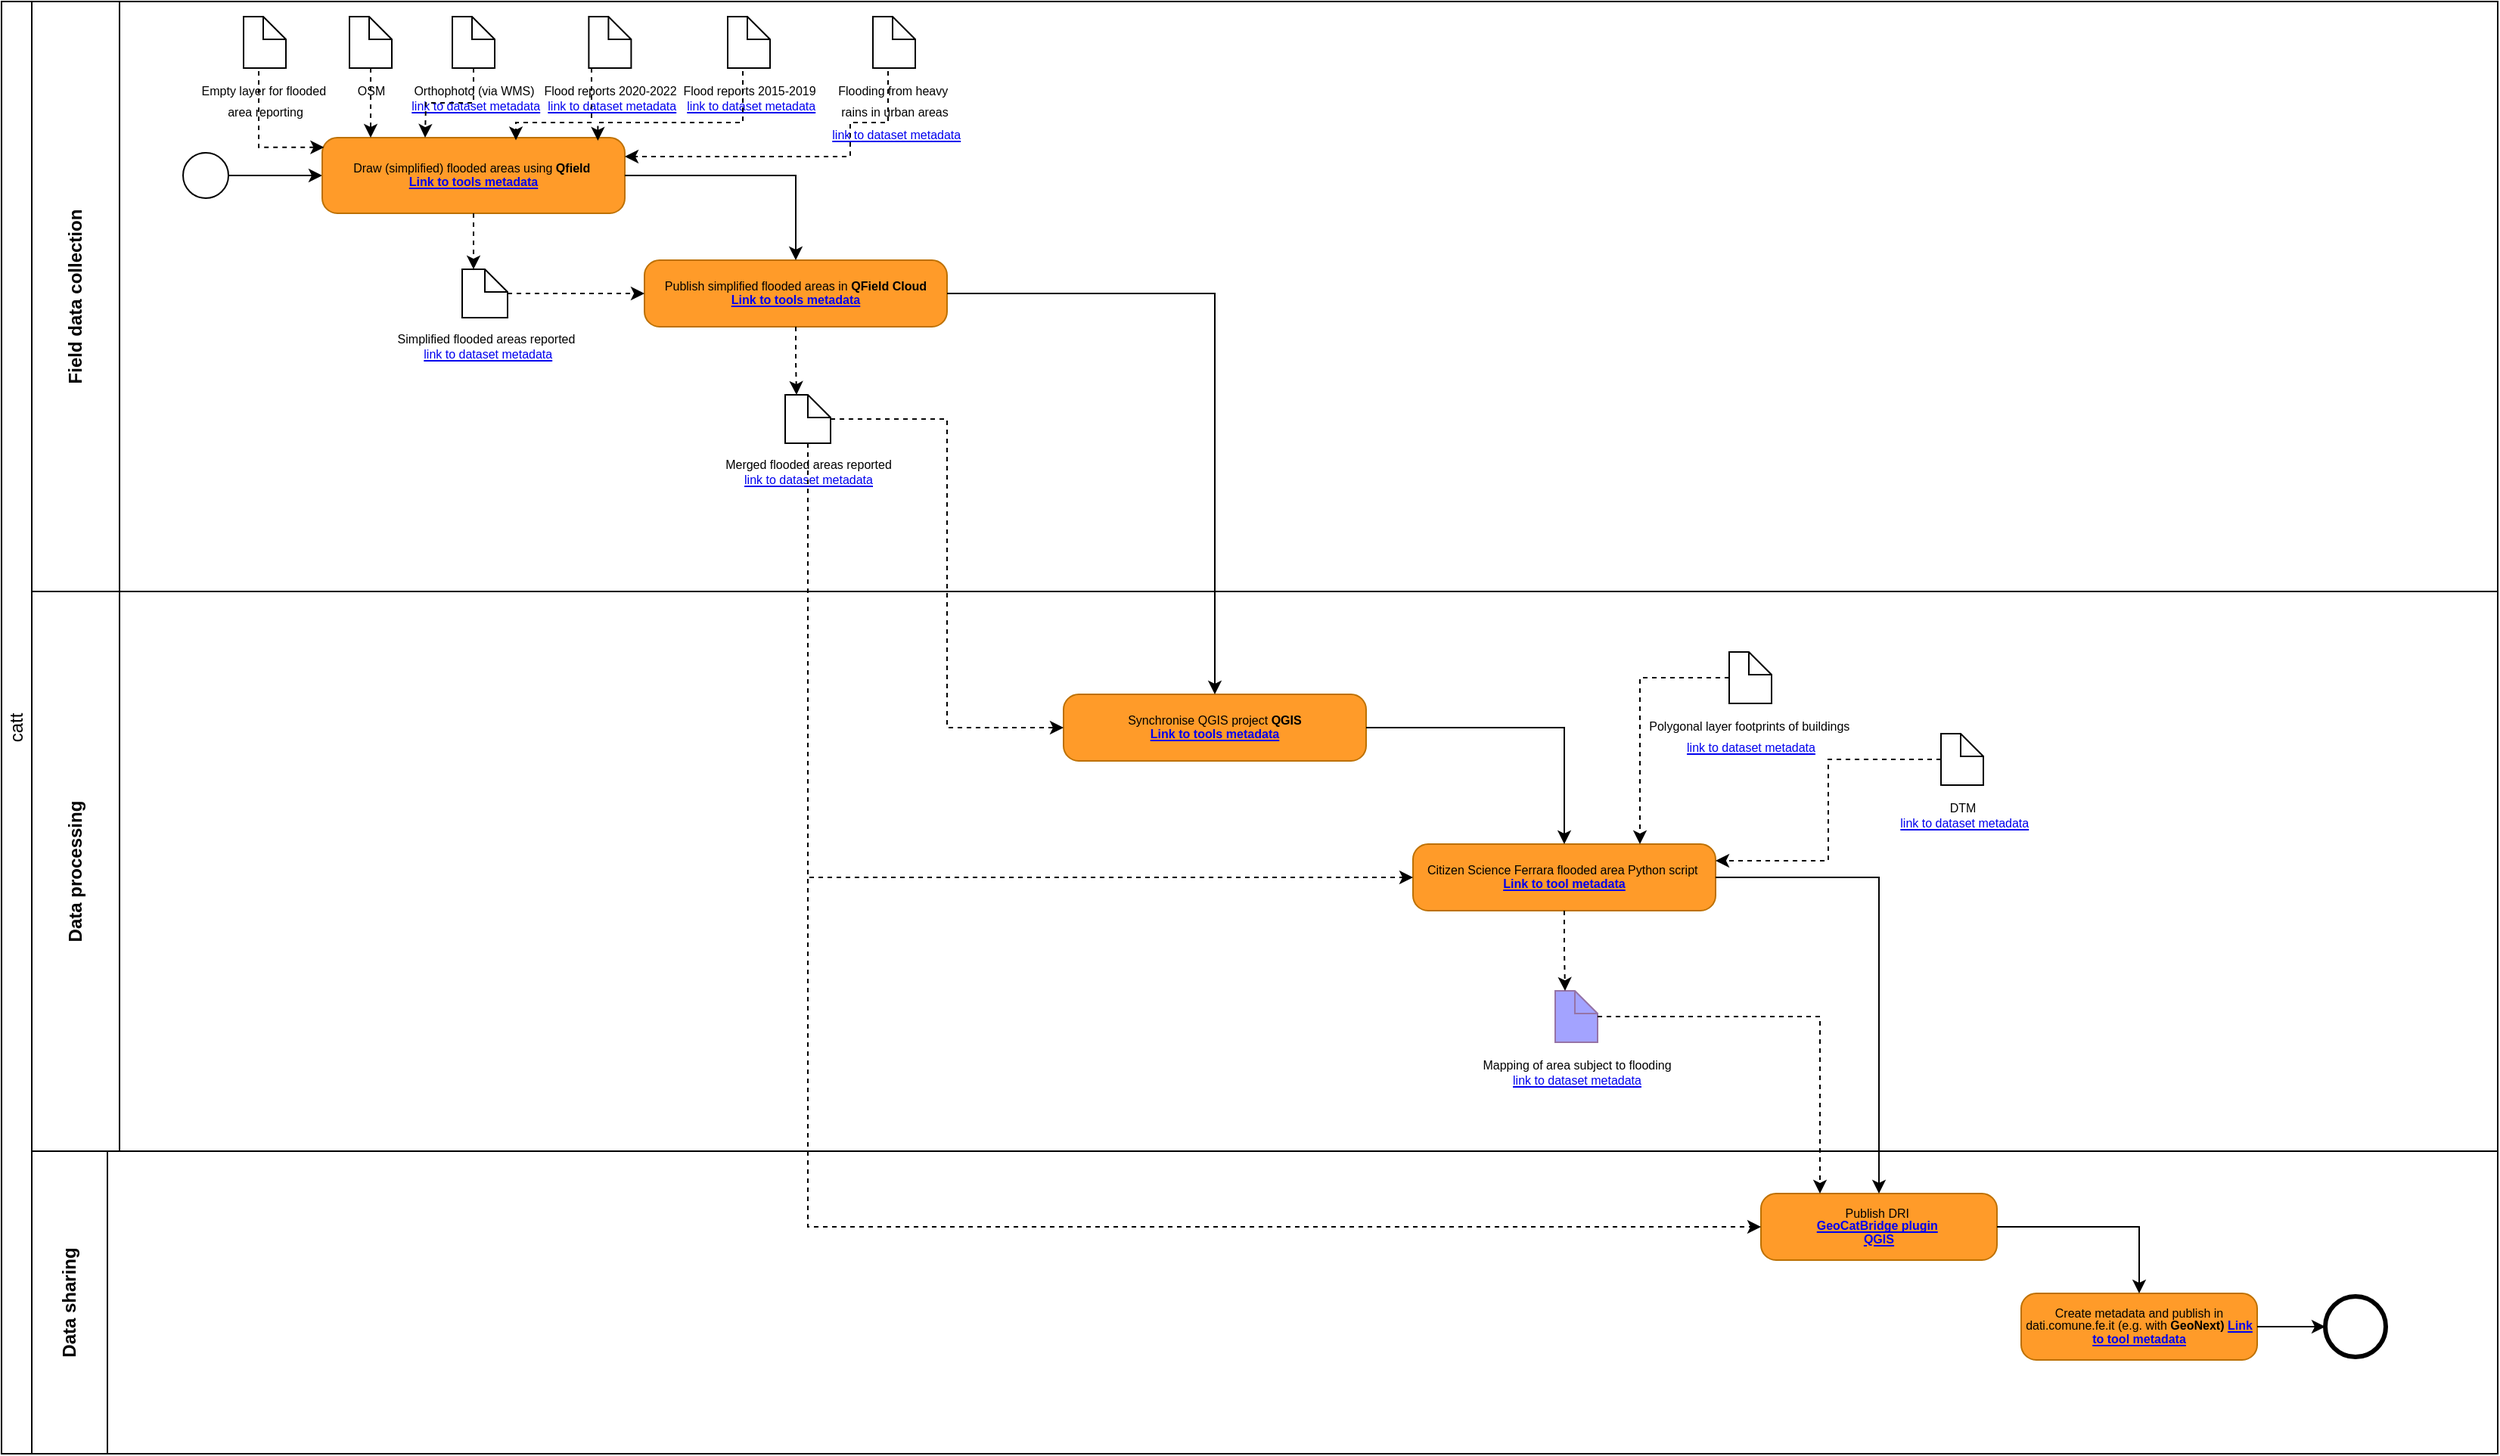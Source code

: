 <mxfile version="26.0.16">
  <diagram name="FE_CS_Floods" id="Fl7lTP8CgrJQdIfu86Pg">
    <mxGraphModel grid="1" page="1" gridSize="10" guides="1" tooltips="1" connect="1" arrows="1" fold="1" pageScale="1" pageWidth="3300" pageHeight="4681" math="0" shadow="0">
      <root>
        <mxCell id="SzkD9skeZVJdTODsGsiK-0" />
        <mxCell id="SzkD9skeZVJdTODsGsiK-1" parent="SzkD9skeZVJdTODsGsiK-0" />
        <mxCell id="SzkD9skeZVJdTODsGsiK-2" value="catt" style="swimlane;html=1;childLayout=stackLayout;resizeParent=1;resizeParentMax=0;horizontal=0;startSize=20;horizontalStack=0;whiteSpace=wrap;fontStyle=0" vertex="1" parent="SzkD9skeZVJdTODsGsiK-1">
          <mxGeometry x="50" y="-4390" width="1650" height="960" as="geometry">
            <mxRectangle x="99" y="-2240" width="40" height="50" as="alternateBounds" />
          </mxGeometry>
        </mxCell>
        <mxCell id="SzkD9skeZVJdTODsGsiK-3" value="Field data collection" style="swimlane;html=1;startSize=58;horizontal=0;whiteSpace=wrap;" vertex="1" parent="SzkD9skeZVJdTODsGsiK-2">
          <mxGeometry x="20" width="1630" height="390" as="geometry">
            <mxRectangle x="20" width="1133" height="30" as="alternateBounds" />
          </mxGeometry>
        </mxCell>
        <mxCell id="SzkD9skeZVJdTODsGsiK-4" style="edgeStyle=orthogonalEdgeStyle;rounded=0;orthogonalLoop=1;jettySize=auto;html=1;entryX=0;entryY=0.5;entryDx=0;entryDy=0;entryPerimeter=0;" edge="1" parent="SzkD9skeZVJdTODsGsiK-3" source="SzkD9skeZVJdTODsGsiK-5" target="SzkD9skeZVJdTODsGsiK-6">
          <mxGeometry relative="1" as="geometry">
            <mxPoint x="120" y="284" as="targetPoint" />
          </mxGeometry>
        </mxCell>
        <mxCell id="SzkD9skeZVJdTODsGsiK-5" value="" style="points=[[0.145,0.145,0],[0.5,0,0],[0.855,0.145,0],[1,0.5,0],[0.855,0.855,0],[0.5,1,0],[0.145,0.855,0],[0,0.5,0]];shape=mxgraph.bpmn.event;html=1;verticalLabelPosition=bottom;labelBackgroundColor=#ffffff;verticalAlign=top;align=center;perimeter=ellipsePerimeter;outlineConnect=0;aspect=fixed;outline=standard;symbol=general;" vertex="1" parent="SzkD9skeZVJdTODsGsiK-3">
          <mxGeometry x="100" y="100" width="30" height="30" as="geometry" />
        </mxCell>
        <mxCell id="SzkD9skeZVJdTODsGsiK-6" value="&lt;h6 style=&quot;line-height: 100%;&quot;&gt;&lt;span style=&quot;font-weight: normal;&quot;&gt;&lt;font face=&quot;Arial&quot;&gt;&lt;span style=&quot;font-size: 8px;&quot;&gt;Draw (simplified) flooded areas using&lt;/span&gt;&lt;/font&gt;&amp;nbsp;&lt;/span&gt;&lt;span style=&quot;font-size: 8.04px;&quot;&gt;Qfield&amp;nbsp;&lt;br&gt;&lt;/span&gt;&lt;font color=&quot;#ff0000&quot;&gt;&lt;a href=&quot;https://usage.geocat.live/catalogue/srv/eng/catalog.search#/metadata/2d239512-faaa-4024-8c0f-ac369fbeb404&quot;&gt;Link to tools metadata&lt;/a&gt;&lt;/font&gt;&lt;/h6&gt;" style="points=[[0.25,0,0],[0.5,0,0],[0.75,0,0],[1,0.25,0],[1,0.5,0],[1,0.75,0],[0.75,1,0],[0.5,1,0],[0.25,1,0],[0,0.75,0],[0,0.5,0],[0,0.25,0]];shape=mxgraph.bpmn.task;whiteSpace=wrap;rectStyle=rounded;size=10;html=1;container=1;expand=0;collapsible=0;taskMarker=abstract;fillColor=#ff9b29;fontColor=#000000;strokeColor=#BD7000;" vertex="1" parent="SzkD9skeZVJdTODsGsiK-3">
          <mxGeometry x="192" y="90" width="200" height="50" as="geometry" />
        </mxCell>
        <UserObject label="&lt;div style=&quot;line-height: 100%;&quot;&gt;&lt;div style=&quot;line-height: 100%;&quot;&gt;&lt;div style=&quot;line-height: 100%;&quot;&gt;&lt;span style=&quot;font-size: 8px;&quot;&gt;Simplified flooded areas reported&lt;/span&gt;&lt;br&gt;&lt;/div&gt;&lt;/div&gt;&lt;div style=&quot;font-size: 8px; line-height: 100%;&quot;&gt;&lt;span style=&quot;font-family: Arial; background-color: initial;&quot;&gt;&amp;nbsp;&lt;/span&gt;&lt;a href=&quot;https://usage.geocat.live/catalogue/srv/eng/catalog.search#/metadata/2b147d2f-44ad-4a7f-a017-ba9abe6d4aa5&quot; style=&quot;font-family: Arial; background-color: initial;&quot;&gt;link to dataset metadata&lt;/a&gt;&lt;br&gt;&lt;/div&gt;&lt;/div&gt;" id="SzkD9skeZVJdTODsGsiK-7">
          <mxCell style="shape=mxgraph.bpmn.data;labelPosition=center;verticalLabelPosition=bottom;align=center;verticalAlign=top;size=15;html=1;" vertex="1" parent="SzkD9skeZVJdTODsGsiK-3">
            <mxGeometry x="284.5" y="177" width="30" height="32" as="geometry" />
          </mxCell>
        </UserObject>
        <mxCell id="SzkD9skeZVJdTODsGsiK-8" style="edgeStyle=orthogonalEdgeStyle;rounded=0;orthogonalLoop=1;jettySize=auto;html=1;entryX=0;entryY=0;entryDx=7.5;entryDy=0;entryPerimeter=0;dashed=1;" edge="1" parent="SzkD9skeZVJdTODsGsiK-3" source="SzkD9skeZVJdTODsGsiK-6" target="SzkD9skeZVJdTODsGsiK-7">
          <mxGeometry relative="1" as="geometry" />
        </mxCell>
        <UserObject label="&lt;div style=&quot;&quot;&gt;&lt;div style=&quot;&quot;&gt;&lt;font face=&quot;Arial&quot;&gt;&lt;span style=&quot;font-size: 8px;&quot;&gt;Empty layer for flooded&amp;nbsp;&lt;/span&gt;&lt;/font&gt;&lt;/div&gt;&lt;div style=&quot;&quot;&gt;&lt;font face=&quot;Arial&quot;&gt;&lt;span style=&quot;font-size: 8px;&quot;&gt;area reporting&lt;/span&gt;&lt;/font&gt;&lt;/div&gt;&lt;/div&gt;" id="SzkD9skeZVJdTODsGsiK-9">
          <mxCell style="shape=mxgraph.bpmn.data;labelPosition=center;verticalLabelPosition=bottom;align=center;verticalAlign=top;size=15;html=1;" vertex="1" parent="SzkD9skeZVJdTODsGsiK-3">
            <mxGeometry x="140" y="10" width="28" height="34" as="geometry" />
          </mxCell>
        </UserObject>
        <mxCell id="SzkD9skeZVJdTODsGsiK-10" style="edgeStyle=orthogonalEdgeStyle;rounded=0;orthogonalLoop=1;jettySize=auto;html=1;entryX=0.006;entryY=0.128;entryDx=0;entryDy=0;entryPerimeter=0;dashed=1;exitX=0.5;exitY=1;exitDx=0;exitDy=0;exitPerimeter=0;" edge="1" parent="SzkD9skeZVJdTODsGsiK-3" source="SzkD9skeZVJdTODsGsiK-9" target="SzkD9skeZVJdTODsGsiK-6">
          <mxGeometry relative="1" as="geometry">
            <Array as="points">
              <mxPoint x="150" y="44" />
              <mxPoint x="150" y="96" />
            </Array>
          </mxGeometry>
        </mxCell>
        <UserObject label="&lt;div style=&quot;line-height: 100%;&quot;&gt;&lt;div style=&quot;line-height: 100%;&quot;&gt;&lt;div style=&quot;line-height: 100%;&quot;&gt;&lt;span style=&quot;font-size: 8px;&quot;&gt;Merged flooded areas reported&lt;/span&gt;&lt;br&gt;&lt;/div&gt;&lt;/div&gt;&lt;div style=&quot;font-size: 8px; line-height: 100%;&quot;&gt;&lt;a href=&quot;https://usage.geocat.live/catalogue/srv/eng/catalog.search#/metadata/2b147d2f-44ad-4a7f-a017-ba9abe6d4aa5&quot; style=&quot;font-family: Arial; background-color: initial;&quot;&gt;link to dataset metadata&lt;/a&gt;&lt;br&gt;&lt;/div&gt;&lt;/div&gt;" id="SzkD9skeZVJdTODsGsiK-27">
          <mxCell style="shape=mxgraph.bpmn.data;labelPosition=center;verticalLabelPosition=bottom;align=center;verticalAlign=top;size=15;html=1;" vertex="1" parent="SzkD9skeZVJdTODsGsiK-3">
            <mxGeometry x="498" y="260" width="30" height="32" as="geometry" />
          </mxCell>
        </UserObject>
        <UserObject label="&lt;div style=&quot;&quot;&gt;&lt;div style=&quot;&quot;&gt;&lt;font face=&quot;Arial&quot;&gt;&lt;span style=&quot;font-size: 8px;&quot;&gt;Orthophoto (via WMS)&lt;/span&gt;&lt;/font&gt;&lt;br&gt;&lt;/div&gt;&lt;div style=&quot;font-size: 8px;&quot;&gt;&lt;font face=&quot;Arial&quot; style=&quot;font-size: 8px;&quot;&gt;&amp;nbsp;&lt;a href=&quot;https://usage.geocat.live/catalogue/srv/ita/catalog.search#/metadata/f4e9f405-5fbb-4e82-af15-d8045c14c89a&quot;&gt;link to dataset metadata&lt;/a&gt;&lt;/font&gt;&lt;/div&gt;&lt;/div&gt;" id="74SUNnzkTKtyADVK5N_D-0">
          <mxCell style="shape=mxgraph.bpmn.data;labelPosition=center;verticalLabelPosition=bottom;align=center;verticalAlign=top;size=15;html=1;" vertex="1" parent="SzkD9skeZVJdTODsGsiK-3">
            <mxGeometry x="278" y="10" width="28" height="34" as="geometry" />
          </mxCell>
        </UserObject>
        <mxCell id="74SUNnzkTKtyADVK5N_D-1" style="edgeStyle=orthogonalEdgeStyle;rounded=0;orthogonalLoop=1;jettySize=auto;html=1;dashed=1;exitX=0.5;exitY=1;exitDx=0;exitDy=0;exitPerimeter=0;" edge="1" parent="SzkD9skeZVJdTODsGsiK-3" source="74SUNnzkTKtyADVK5N_D-0">
          <mxGeometry relative="1" as="geometry">
            <mxPoint x="260" y="90" as="targetPoint" />
          </mxGeometry>
        </mxCell>
        <mxCell id="74SUNnzkTKtyADVK5N_D-13" value="&lt;h6 style=&quot;line-height: 100%;&quot;&gt;&lt;font face=&quot;Arial&quot; style=&quot;&quot;&gt;&lt;span style=&quot;font-size: 8px;&quot;&gt;&lt;span style=&quot;font-weight: normal;&quot;&gt;Publish DRI&amp;nbsp;&lt;br&gt;&lt;/span&gt;&lt;a href=&quot;https://usage.geocat.live/catalogue/srv/ita/catalog.search#/metadata/547e29bd-4d1b-43d2-9be4-fba6f09ac14c&quot;&gt;GeoCatBridge plugin&lt;/a&gt;&amp;nbsp;&lt;br&gt;&lt;/span&gt;&lt;/font&gt;&lt;span style=&quot;font-size: 8.04px;&quot;&gt;&lt;a href=&quot;https://usage.geocat.live/catalogue/srv/ita/catalog.search#/metadata/2dccbea6-8c1f-4402-af6d-78382cc6e8a1&quot;&gt;QGIS&lt;/a&gt;&lt;/span&gt;&lt;/h6&gt;" style="points=[[0.25,0,0],[0.5,0,0],[0.75,0,0],[1,0.25,0],[1,0.5,0],[1,0.75,0],[0.75,1,0],[0.5,1,0],[0.25,1,0],[0,0.75,0],[0,0.5,0],[0,0.25,0]];shape=mxgraph.bpmn.task;whiteSpace=wrap;rectStyle=rounded;size=10;html=1;container=1;expand=0;collapsible=0;taskMarker=abstract;fillColor=#ff9b29;fontColor=#000000;strokeColor=#BD7000;" vertex="1" parent="SzkD9skeZVJdTODsGsiK-3">
          <mxGeometry x="1143" y="788" width="156" height="44" as="geometry" />
        </mxCell>
        <mxCell id="74SUNnzkTKtyADVK5N_D-16" style="edgeStyle=orthogonalEdgeStyle;rounded=0;orthogonalLoop=1;jettySize=auto;html=1;entryX=0;entryY=0.5;entryDx=0;entryDy=0;entryPerimeter=0;exitX=0.5;exitY=1;exitDx=0;exitDy=0;exitPerimeter=0;dashed=1;" edge="1" parent="SzkD9skeZVJdTODsGsiK-3" source="SzkD9skeZVJdTODsGsiK-27" target="74SUNnzkTKtyADVK5N_D-13">
          <mxGeometry relative="1" as="geometry" />
        </mxCell>
        <mxCell id="74SUNnzkTKtyADVK5N_D-19" value="" style="points=[[0.145,0.145,0],[0.5,0,0],[0.855,0.145,0],[1,0.5,0],[0.855,0.855,0],[0.5,1,0],[0.145,0.855,0],[0,0.5,0]];shape=mxgraph.bpmn.event;html=1;verticalLabelPosition=bottom;labelBackgroundColor=#ffffff;verticalAlign=top;align=center;perimeter=ellipsePerimeter;outlineConnect=0;aspect=fixed;outline=end;symbol=terminate2;" vertex="1" parent="SzkD9skeZVJdTODsGsiK-3">
          <mxGeometry x="1516" y="856" width="40" height="40" as="geometry" />
        </mxCell>
        <UserObject label="&lt;div style=&quot;&quot;&gt;&lt;div style=&quot;&quot;&gt;&lt;font face=&quot;Arial&quot;&gt;&lt;span style=&quot;font-size: 8px;&quot;&gt;OSM&lt;/span&gt;&lt;/font&gt;&lt;/div&gt;&lt;/div&gt;" id="74SUNnzkTKtyADVK5N_D-2">
          <mxCell style="shape=mxgraph.bpmn.data;labelPosition=center;verticalLabelPosition=bottom;align=center;verticalAlign=top;size=15;html=1;" vertex="1" parent="SzkD9skeZVJdTODsGsiK-3">
            <mxGeometry x="210" y="10" width="28" height="34" as="geometry" />
          </mxCell>
        </UserObject>
        <mxCell id="74SUNnzkTKtyADVK5N_D-3" style="edgeStyle=orthogonalEdgeStyle;rounded=0;orthogonalLoop=1;jettySize=auto;html=1;entryX=0.5;entryY=0;entryDx=0;entryDy=0;entryPerimeter=0;dashed=1;exitX=0.5;exitY=1;exitDx=0;exitDy=0;exitPerimeter=0;" edge="1" parent="SzkD9skeZVJdTODsGsiK-3" source="74SUNnzkTKtyADVK5N_D-2">
          <mxGeometry relative="1" as="geometry">
            <mxPoint x="224" y="90" as="targetPoint" />
          </mxGeometry>
        </mxCell>
        <UserObject label="&lt;div style=&quot;&quot;&gt;&lt;div style=&quot;&quot;&gt;&lt;font face=&quot;Arial&quot;&gt;&lt;span style=&quot;font-size: 8px;&quot;&gt;Flood reports 2020-2022&lt;/span&gt;&lt;/font&gt;&lt;br&gt;&lt;/div&gt;&lt;div style=&quot;font-size: 8px;&quot;&gt;&lt;font face=&quot;Arial&quot; style=&quot;font-size: 8px;&quot;&gt;&amp;nbsp;&lt;a href=&quot;https://usage.geocat.live/catalogue/srv/ita/catalog.search#/metadata/e8f53bfc-6b4f-4607-a69c-a5670a60ada8&quot;&gt;link to dataset metadata&lt;/a&gt;&lt;/font&gt;&lt;/div&gt;&lt;/div&gt;" id="pdKRyIEJhpnBWiq7Z5HK-0">
          <mxCell style="shape=mxgraph.bpmn.data;labelPosition=center;verticalLabelPosition=bottom;align=center;verticalAlign=top;size=15;html=1;" vertex="1" parent="SzkD9skeZVJdTODsGsiK-3">
            <mxGeometry x="368.2" y="10" width="28" height="34" as="geometry" />
          </mxCell>
        </UserObject>
        <mxCell id="pdKRyIEJhpnBWiq7Z5HK-1" style="edgeStyle=orthogonalEdgeStyle;rounded=0;orthogonalLoop=1;jettySize=auto;html=1;dashed=1;entryX=0.789;entryY=0.034;entryDx=0;entryDy=0;entryPerimeter=0;" edge="1" parent="SzkD9skeZVJdTODsGsiK-3" source="pdKRyIEJhpnBWiq7Z5HK-0">
          <mxGeometry relative="1" as="geometry">
            <mxPoint x="320.0" y="91.7" as="targetPoint" />
            <Array as="points">
              <mxPoint x="370" y="80" />
              <mxPoint x="320" y="80" />
            </Array>
          </mxGeometry>
        </mxCell>
        <UserObject label="&lt;div style=&quot;&quot;&gt;&lt;div style=&quot;&quot;&gt;&lt;font face=&quot;Arial&quot;&gt;&lt;span style=&quot;font-size: 8px;&quot;&gt;Flood reports 2015-2019&lt;/span&gt;&lt;/font&gt;&lt;br&gt;&lt;/div&gt;&lt;div style=&quot;font-size: 8px;&quot;&gt;&lt;font face=&quot;Arial&quot; style=&quot;font-size: 8px;&quot;&gt;&amp;nbsp;&lt;a href=&quot;https://usage.geocat.live/catalogue/srv/ita/catalog.search#/metadata/dc92bc51-6824-42bc-857b-8742bdd8a42b&quot;&gt;link to dataset metadata&lt;/a&gt;&lt;/font&gt;&lt;/div&gt;&lt;/div&gt;" id="pdKRyIEJhpnBWiq7Z5HK-4">
          <mxCell style="shape=mxgraph.bpmn.data;labelPosition=center;verticalLabelPosition=bottom;align=center;verticalAlign=top;size=15;html=1;" vertex="1" parent="SzkD9skeZVJdTODsGsiK-3">
            <mxGeometry x="460" y="10" width="28" height="34" as="geometry" />
          </mxCell>
        </UserObject>
        <mxCell id="pdKRyIEJhpnBWiq7Z5HK-5" style="edgeStyle=orthogonalEdgeStyle;rounded=0;orthogonalLoop=1;jettySize=auto;html=1;dashed=1;entryX=0.911;entryY=0.04;entryDx=0;entryDy=0;entryPerimeter=0;exitX=0.5;exitY=1;exitDx=0;exitDy=0;exitPerimeter=0;" edge="1" parent="SzkD9skeZVJdTODsGsiK-3" source="pdKRyIEJhpnBWiq7Z5HK-4" target="SzkD9skeZVJdTODsGsiK-6">
          <mxGeometry relative="1" as="geometry">
            <mxPoint x="444.5" y="92" as="targetPoint" />
            <Array as="points">
              <mxPoint x="470" y="44" />
              <mxPoint x="470" y="80" />
              <mxPoint x="374" y="80" />
            </Array>
          </mxGeometry>
        </mxCell>
        <UserObject label="&lt;div style=&quot;&quot;&gt;&lt;div style=&quot;&quot;&gt;&lt;span style=&quot;background-color: initial; font-size: 8px;&quot;&gt;&lt;font face=&quot;Arial&quot;&gt;Flooding from heavy&amp;nbsp;&lt;/font&gt;&lt;/span&gt;&lt;/div&gt;&lt;div style=&quot;&quot;&gt;&lt;span style=&quot;background-color: initial; font-size: 8px;&quot;&gt;&lt;font face=&quot;Arial&quot;&gt;rains in urban areas&lt;/font&gt;&lt;/span&gt;&lt;/div&gt;&lt;div style=&quot;&quot;&gt;&lt;span style=&quot;font-size: 8px; font-family: Arial; background-color: initial;&quot;&gt;&amp;nbsp;&lt;/span&gt;&lt;a href=&quot;https://usage.geocat.live/catalogue/srv/ita/catalog.search#/metadata/a2831652-6de6-42a9-8cfa-83f0ad1f39d8&quot; style=&quot;font-size: 8px; font-family: Arial; background-color: initial;&quot;&gt;link to dataset metadata&lt;/a&gt;&lt;br&gt;&lt;/div&gt;&lt;/div&gt;" id="pdKRyIEJhpnBWiq7Z5HK-6">
          <mxCell style="shape=mxgraph.bpmn.data;labelPosition=center;verticalLabelPosition=bottom;align=center;verticalAlign=top;size=15;html=1;" vertex="1" parent="SzkD9skeZVJdTODsGsiK-3">
            <mxGeometry x="556" y="10" width="28" height="34" as="geometry" />
          </mxCell>
        </UserObject>
        <mxCell id="pdKRyIEJhpnBWiq7Z5HK-7" style="edgeStyle=orthogonalEdgeStyle;rounded=0;orthogonalLoop=1;jettySize=auto;html=1;dashed=1;exitX=0.5;exitY=1;exitDx=0;exitDy=0;exitPerimeter=0;entryX=1;entryY=0.25;entryDx=0;entryDy=0;entryPerimeter=0;" edge="1" parent="SzkD9skeZVJdTODsGsiK-3" source="pdKRyIEJhpnBWiq7Z5HK-6" target="SzkD9skeZVJdTODsGsiK-6">
          <mxGeometry relative="1" as="geometry">
            <mxPoint x="470" y="110" as="targetPoint" />
            <Array as="points">
              <mxPoint x="566" y="44" />
              <mxPoint x="566" y="80" />
              <mxPoint x="541" y="80" />
              <mxPoint x="541" y="103" />
            </Array>
          </mxGeometry>
        </mxCell>
        <mxCell id="SzkD9skeZVJdTODsGsiK-34" value="&lt;div&gt;Data processing&lt;/div&gt;" style="swimlane;html=1;startSize=58;horizontal=0;autosize=0;fixedWidth=0;whiteSpace=wrap;" vertex="1" parent="SzkD9skeZVJdTODsGsiK-2">
          <mxGeometry x="20" y="390" width="1630" height="370" as="geometry" />
        </mxCell>
        <mxCell id="jW8SsWcP30lV7KbBp710-4" value="&lt;h6 style=&quot;line-height: 100%;&quot;&gt;&lt;span style=&quot;font-weight: normal;&quot;&gt;&lt;font face=&quot;Arial&quot;&gt;&lt;span style=&quot;font-size: 8px;&quot;&gt;Synchronise QGIS project&lt;/span&gt;&lt;/font&gt;&amp;nbsp;&lt;/span&gt;&lt;span style=&quot;font-size: 8.04px;&quot;&gt;QGIS &lt;br&gt;&lt;/span&gt;&lt;font color=&quot;#ff0000&quot;&gt;&lt;a href=&quot;https://usage.geocat.live/catalogue/srv/ita/catalog.search#/metadata/2d239512-faaa-4024-8c0f-ac369fbeb404&quot;&gt;Link to tools metadata&lt;/a&gt;&lt;/font&gt;&lt;/h6&gt;" style="points=[[0.25,0,0],[0.5,0,0],[0.75,0,0],[1,0.25,0],[1,0.5,0],[1,0.75,0],[0.75,1,0],[0.5,1,0],[0.25,1,0],[0,0.75,0],[0,0.5,0],[0,0.25,0]];shape=mxgraph.bpmn.task;whiteSpace=wrap;rectStyle=rounded;size=10;html=1;container=1;expand=0;collapsible=0;taskMarker=abstract;fillColor=#ff9b29;fontColor=#000000;strokeColor=#BD7000;" vertex="1" parent="SzkD9skeZVJdTODsGsiK-34">
          <mxGeometry x="682" y="68" width="200" height="44" as="geometry" />
        </mxCell>
        <mxCell id="74SUNnzkTKtyADVK5N_D-4" value="&lt;h6 style=&quot;line-height: 100%;&quot;&gt;&lt;span style=&quot;background-color: initial; font-size: 8px; font-weight: 400;&quot;&gt;&lt;font face=&quot;Arial&quot;&gt;Citizen Science Ferrara flooded area Python script&amp;nbsp;&lt;/font&gt;&lt;/span&gt;&lt;span style=&quot;font-weight: normal;&quot;&gt;&lt;font face=&quot;Arial&quot;&gt;&lt;span style=&quot;font-size: 8px;&quot;&gt;&lt;br&gt;&lt;/span&gt;&lt;/font&gt;&lt;/span&gt;&lt;font color=&quot;#ff0000&quot;&gt;&lt;a href=&quot;https://usage.geocat.live/catalogue/srv/ita/catalog.search#/metadata/78cf7716-e521-441e-92b5-87f6fe86c5f0&quot;&gt;Link to tool metadata&lt;/a&gt;&lt;/font&gt;&lt;/h6&gt;" style="points=[[0.25,0,0],[0.5,0,0],[0.75,0,0],[1,0.25,0],[1,0.5,0],[1,0.75,0],[0.75,1,0],[0.5,1,0],[0.25,1,0],[0,0.75,0],[0,0.5,0],[0,0.25,0]];shape=mxgraph.bpmn.task;whiteSpace=wrap;rectStyle=rounded;size=10;html=1;container=1;expand=0;collapsible=0;taskMarker=abstract;fillColor=#ff9b29;fontColor=#000000;strokeColor=#BD7000;" vertex="1" parent="SzkD9skeZVJdTODsGsiK-34">
          <mxGeometry x="913" y="167" width="200" height="44" as="geometry" />
        </mxCell>
        <mxCell id="74SUNnzkTKtyADVK5N_D-5" style="edgeStyle=orthogonalEdgeStyle;rounded=0;orthogonalLoop=1;jettySize=auto;html=1;entryX=0.5;entryY=0;entryDx=0;entryDy=0;entryPerimeter=0;" edge="1" parent="SzkD9skeZVJdTODsGsiK-34" source="jW8SsWcP30lV7KbBp710-4" target="74SUNnzkTKtyADVK5N_D-4">
          <mxGeometry relative="1" as="geometry" />
        </mxCell>
        <UserObject label="&lt;div style=&quot;&quot;&gt;&lt;div style=&quot;&quot;&gt;&lt;font face=&quot;Arial&quot;&gt;&lt;span style=&quot;font-size: 8px;&quot;&gt;Polygonal layer footprints of buildings&lt;/span&gt;&lt;/font&gt;&lt;b style=&quot;font-size: 8px; font-family: Arial; background-color: initial;&quot;&gt;&lt;font color=&quot;#ff0000&quot;&gt;&amp;nbsp;&lt;/font&gt;&lt;/b&gt;&lt;/div&gt;&lt;div style=&quot;&quot;&gt;&lt;a style=&quot;font-size: 8px; font-family: Arial; background-color: initial;&quot; href=&quot;https://usage.geocat.live/catalogue/srv/ita/catalog.search#/metadata/4a561dec-b977-4bb1-a5e3-6743c8e98fcd&quot;&gt;link to dataset metadata&lt;/a&gt;&lt;/div&gt;&lt;/div&gt;" id="74SUNnzkTKtyADVK5N_D-6">
          <mxCell style="shape=mxgraph.bpmn.data;labelPosition=center;verticalLabelPosition=bottom;align=center;verticalAlign=top;size=15;html=1;" vertex="1" parent="SzkD9skeZVJdTODsGsiK-34">
            <mxGeometry x="1122" y="40" width="28" height="34" as="geometry" />
          </mxCell>
        </UserObject>
        <mxCell id="74SUNnzkTKtyADVK5N_D-7" style="edgeStyle=orthogonalEdgeStyle;rounded=0;orthogonalLoop=1;jettySize=auto;html=1;entryX=0.75;entryY=0;entryDx=0;entryDy=0;entryPerimeter=0;dashed=1;" edge="1" parent="SzkD9skeZVJdTODsGsiK-34" source="74SUNnzkTKtyADVK5N_D-6" target="74SUNnzkTKtyADVK5N_D-4">
          <mxGeometry relative="1" as="geometry" />
        </mxCell>
        <UserObject label="&lt;div style=&quot;&quot;&gt;&lt;div style=&quot;&quot;&gt;&lt;font face=&quot;Arial&quot;&gt;&lt;span style=&quot;font-size: 8px;&quot;&gt;Mapping of area subject to flooding&lt;/span&gt;&lt;/font&gt;&lt;/div&gt;&lt;div style=&quot;font-size: 8px;&quot;&gt;&lt;font face=&quot;Arial&quot; style=&quot;font-size: 8px;&quot;&gt;&lt;a href=&quot;https://usage.geocat.live/catalogue/srv/ita/catalog.search#/metadata/e68fc0f1-f55a-4578-9797-4898eac8ae4c&quot;&gt;link to dataset metadata&lt;/a&gt;&lt;/font&gt;&lt;/div&gt;&lt;/div&gt;" id="74SUNnzkTKtyADVK5N_D-8">
          <mxCell style="shape=mxgraph.bpmn.data;labelPosition=center;verticalLabelPosition=bottom;align=center;verticalAlign=top;size=15;html=1;fillColor=#A3A3FF;strokeColor=#9673a6;" vertex="1" parent="SzkD9skeZVJdTODsGsiK-34">
            <mxGeometry x="1007" y="264" width="28" height="34" as="geometry" />
          </mxCell>
        </UserObject>
        <UserObject label="&lt;div style=&quot;&quot;&gt;&lt;div style=&quot;&quot;&gt;&lt;font face=&quot;Arial&quot;&gt;&lt;span style=&quot;font-size: 8px;&quot;&gt;DTM&lt;/span&gt;&lt;/font&gt;&lt;br&gt;&lt;/div&gt;&lt;div style=&quot;font-size: 8px;&quot;&gt;&lt;font face=&quot;Arial&quot; style=&quot;font-size: 8px;&quot;&gt;&amp;nbsp;&lt;a href=&quot;https://usage.geocat.live/catalogue/srv/ita/catalog.search#/metadata/2572fd30-294f-4350-85aa-bac6de8d7ad1&quot;&gt;link to dataset metadata&lt;/a&gt;&lt;/font&gt;&lt;/div&gt;&lt;/div&gt;" id="74SUNnzkTKtyADVK5N_D-9">
          <mxCell style="shape=mxgraph.bpmn.data;labelPosition=center;verticalLabelPosition=bottom;align=center;verticalAlign=top;size=15;html=1;" vertex="1" parent="SzkD9skeZVJdTODsGsiK-34">
            <mxGeometry x="1262" y="94" width="28" height="34" as="geometry" />
          </mxCell>
        </UserObject>
        <mxCell id="74SUNnzkTKtyADVK5N_D-10" style="edgeStyle=orthogonalEdgeStyle;rounded=0;orthogonalLoop=1;jettySize=auto;html=1;entryX=1;entryY=0.25;entryDx=0;entryDy=0;entryPerimeter=0;dashed=1;" edge="1" parent="SzkD9skeZVJdTODsGsiK-34" source="74SUNnzkTKtyADVK5N_D-9" target="74SUNnzkTKtyADVK5N_D-4">
          <mxGeometry relative="1" as="geometry" />
        </mxCell>
        <mxCell id="74SUNnzkTKtyADVK5N_D-11" style="edgeStyle=orthogonalEdgeStyle;rounded=0;orthogonalLoop=1;jettySize=auto;html=1;entryX=0;entryY=0;entryDx=6.5;entryDy=0;entryPerimeter=0;dashed=1;" edge="1" parent="SzkD9skeZVJdTODsGsiK-34" source="74SUNnzkTKtyADVK5N_D-4" target="74SUNnzkTKtyADVK5N_D-8">
          <mxGeometry relative="1" as="geometry" />
        </mxCell>
        <mxCell id="SzkD9skeZVJdTODsGsiK-67" value="Data sharing" style="swimlane;html=1;startSize=50;horizontal=0;whiteSpace=wrap;" vertex="1" parent="SzkD9skeZVJdTODsGsiK-2">
          <mxGeometry x="20" y="760" width="1630" height="200" as="geometry" />
        </mxCell>
        <mxCell id="jW8SsWcP30lV7KbBp710-6" style="edgeStyle=orthogonalEdgeStyle;rounded=0;orthogonalLoop=1;jettySize=auto;html=1;entryX=0;entryY=0.5;entryDx=0;entryDy=0;entryPerimeter=0;dashed=1;" edge="1" parent="SzkD9skeZVJdTODsGsiK-2" source="SzkD9skeZVJdTODsGsiK-27" target="jW8SsWcP30lV7KbBp710-4">
          <mxGeometry relative="1" as="geometry" />
        </mxCell>
        <mxCell id="74SUNnzkTKtyADVK5N_D-14" style="edgeStyle=orthogonalEdgeStyle;rounded=0;orthogonalLoop=1;jettySize=auto;html=1;" edge="1" parent="SzkD9skeZVJdTODsGsiK-2" source="74SUNnzkTKtyADVK5N_D-4" target="74SUNnzkTKtyADVK5N_D-13">
          <mxGeometry relative="1" as="geometry" />
        </mxCell>
        <mxCell id="74SUNnzkTKtyADVK5N_D-15" style="edgeStyle=orthogonalEdgeStyle;rounded=0;orthogonalLoop=1;jettySize=auto;html=1;entryX=0.25;entryY=0;entryDx=0;entryDy=0;entryPerimeter=0;dashed=1;" edge="1" parent="SzkD9skeZVJdTODsGsiK-2" source="74SUNnzkTKtyADVK5N_D-8" target="74SUNnzkTKtyADVK5N_D-13">
          <mxGeometry relative="1" as="geometry" />
        </mxCell>
        <mxCell id="74SUNnzkTKtyADVK5N_D-21" style="edgeStyle=orthogonalEdgeStyle;rounded=0;orthogonalLoop=1;jettySize=auto;html=1;entryX=0;entryY=0.5;entryDx=0;entryDy=0;entryPerimeter=0;exitX=0.5;exitY=1;exitDx=0;exitDy=0;exitPerimeter=0;dashed=1;" edge="1" parent="SzkD9skeZVJdTODsGsiK-2" source="SzkD9skeZVJdTODsGsiK-27" target="74SUNnzkTKtyADVK5N_D-4">
          <mxGeometry relative="1" as="geometry" />
        </mxCell>
        <UserObject label="&lt;h6 style=&quot;line-height: 100%;&quot;&gt;&lt;span style=&quot;font-weight: normal;&quot;&gt;&lt;font face=&quot;Arial&quot;&gt;&lt;span style=&quot;font-size: 8px;&quot;&gt;Publish simplified flooded areas in&lt;/span&gt;&lt;/font&gt;&amp;nbsp;&lt;/span&gt;&lt;span style=&quot;font-size: 8.04px;&quot;&gt;QField Cloud &lt;br&gt;&lt;/span&gt;&lt;font color=&quot;#ff0000&quot;&gt;&lt;a href=&quot;https://usage.geocat.live/catalogue/srv/ita/catalog.search#/metadata/2d239512-faaa-4024-8c0f-ac369fbeb404&quot;&gt;Link to tools metadata&lt;/a&gt;&lt;/font&gt;&lt;/h6&gt;&lt;h6 style=&quot;line-height: 100%;&quot;&gt;&lt;font color=&quot;#ff0000&quot;&gt; &lt;/font&gt;&lt;/h6&gt;" linkTarget="_blank" id="jW8SsWcP30lV7KbBp710-0">
          <mxCell style="points=[[0.25,0,0],[0.5,0,0],[0.75,0,0],[1,0.25,0],[1,0.5,0],[1,0.75,0],[0.75,1,0],[0.5,1,0],[0.25,1,0],[0,0.75,0],[0,0.5,0],[0,0.25,0]];shape=mxgraph.bpmn.task;whiteSpace=wrap;rectStyle=rounded;size=10;html=1;container=1;expand=0;collapsible=0;taskMarker=abstract;fillColor=#ff9b29;fontColor=#000000;strokeColor=#BD7000;" vertex="1" parent="SzkD9skeZVJdTODsGsiK-1">
            <mxGeometry x="475" y="-4219" width="200" height="44" as="geometry" />
          </mxCell>
        </UserObject>
        <mxCell id="SzkD9skeZVJdTODsGsiK-29" style="edgeStyle=orthogonalEdgeStyle;rounded=0;orthogonalLoop=1;jettySize=auto;html=1;entryX=0.5;entryY=0;entryDx=0;entryDy=0;entryPerimeter=0;" edge="1" parent="SzkD9skeZVJdTODsGsiK-1" source="SzkD9skeZVJdTODsGsiK-6" target="jW8SsWcP30lV7KbBp710-0">
          <mxGeometry relative="1" as="geometry">
            <mxPoint x="690" y="-4200" as="targetPoint" />
          </mxGeometry>
        </mxCell>
        <mxCell id="jW8SsWcP30lV7KbBp710-1" style="edgeStyle=orthogonalEdgeStyle;rounded=0;orthogonalLoop=1;jettySize=auto;html=1;entryX=0;entryY=0.5;entryDx=0;entryDy=0;entryPerimeter=0;dashed=1;" edge="1" parent="SzkD9skeZVJdTODsGsiK-1" source="SzkD9skeZVJdTODsGsiK-7" target="jW8SsWcP30lV7KbBp710-0">
          <mxGeometry relative="1" as="geometry" />
        </mxCell>
        <mxCell id="jW8SsWcP30lV7KbBp710-3" style="edgeStyle=orthogonalEdgeStyle;rounded=0;orthogonalLoop=1;jettySize=auto;html=1;entryX=0;entryY=0;entryDx=7.5;entryDy=0;entryPerimeter=0;dashed=1;" edge="1" parent="SzkD9skeZVJdTODsGsiK-1" source="jW8SsWcP30lV7KbBp710-0" target="SzkD9skeZVJdTODsGsiK-27">
          <mxGeometry relative="1" as="geometry" />
        </mxCell>
        <mxCell id="jW8SsWcP30lV7KbBp710-5" style="edgeStyle=orthogonalEdgeStyle;rounded=0;orthogonalLoop=1;jettySize=auto;html=1;entryX=0.5;entryY=0;entryDx=0;entryDy=0;entryPerimeter=0;" edge="1" parent="SzkD9skeZVJdTODsGsiK-1" source="jW8SsWcP30lV7KbBp710-0" target="jW8SsWcP30lV7KbBp710-4">
          <mxGeometry relative="1" as="geometry" />
        </mxCell>
        <mxCell id="74SUNnzkTKtyADVK5N_D-17" value="&lt;h6 style=&quot;line-height: 100%;&quot;&gt;&lt;font style=&quot;&quot; face=&quot;Arial&quot;&gt;&lt;span style=&quot;font-size: 8px;&quot;&gt;&lt;span style=&quot;font-weight: normal;&quot;&gt;Create metadata and publish in dati.comune.fe.it (e.g. with&amp;nbsp;&lt;/span&gt;GeoNext) &lt;a href=&quot;https://usage.geocat.live/catalogue/srv/ita/catalog.search#/metadata/f4fe374e-0a56-4910-9f3a-e8b7519c373e&quot;&gt;Link to tool metadata&lt;/a&gt;&lt;/span&gt;&lt;/font&gt;&lt;/h6&gt;" style="points=[[0.25,0,0],[0.5,0,0],[0.75,0,0],[1,0.25,0],[1,0.5,0],[1,0.75,0],[0.75,1,0],[0.5,1,0],[0.25,1,0],[0,0.75,0],[0,0.5,0],[0,0.25,0]];shape=mxgraph.bpmn.task;whiteSpace=wrap;rectStyle=rounded;size=10;html=1;container=1;expand=0;collapsible=0;taskMarker=abstract;fillColor=#ff9b29;fontColor=#000000;strokeColor=#BD7000;" vertex="1" parent="SzkD9skeZVJdTODsGsiK-1">
          <mxGeometry x="1385" y="-3536" width="156" height="44" as="geometry" />
        </mxCell>
        <mxCell id="74SUNnzkTKtyADVK5N_D-18" style="edgeStyle=orthogonalEdgeStyle;rounded=0;orthogonalLoop=1;jettySize=auto;html=1;entryX=0.5;entryY=0;entryDx=0;entryDy=0;entryPerimeter=0;" edge="1" parent="SzkD9skeZVJdTODsGsiK-1" source="74SUNnzkTKtyADVK5N_D-13" target="74SUNnzkTKtyADVK5N_D-17">
          <mxGeometry relative="1" as="geometry" />
        </mxCell>
        <mxCell id="74SUNnzkTKtyADVK5N_D-20" style="edgeStyle=orthogonalEdgeStyle;rounded=0;orthogonalLoop=1;jettySize=auto;html=1;entryX=0;entryY=0.5;entryDx=0;entryDy=0;entryPerimeter=0;" edge="1" parent="SzkD9skeZVJdTODsGsiK-1" source="74SUNnzkTKtyADVK5N_D-17" target="74SUNnzkTKtyADVK5N_D-19">
          <mxGeometry relative="1" as="geometry" />
        </mxCell>
      </root>
    </mxGraphModel>
  </diagram>
</mxfile>
